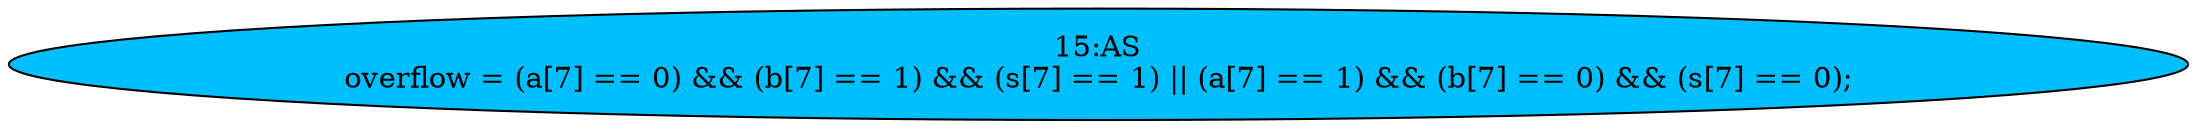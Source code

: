 strict digraph "" {
	node [label="\N"];
	"15:AS"	[ast="<pyverilog.vparser.ast.Assign object at 0x7feb73317150>",
		def_var="['overflow']",
		fillcolor=deepskyblue,
		label="15:AS
overflow = (a[7] == 0) && (b[7] == 1) && (s[7] == 1) || (a[7] == 1) && (b[7] == 0) && (s[7] == 0);",
		statements="[]",
		style=filled,
		typ=Assign,
		use_var="['a', 'b', 's', 'a', 'b', 's']"];
}
